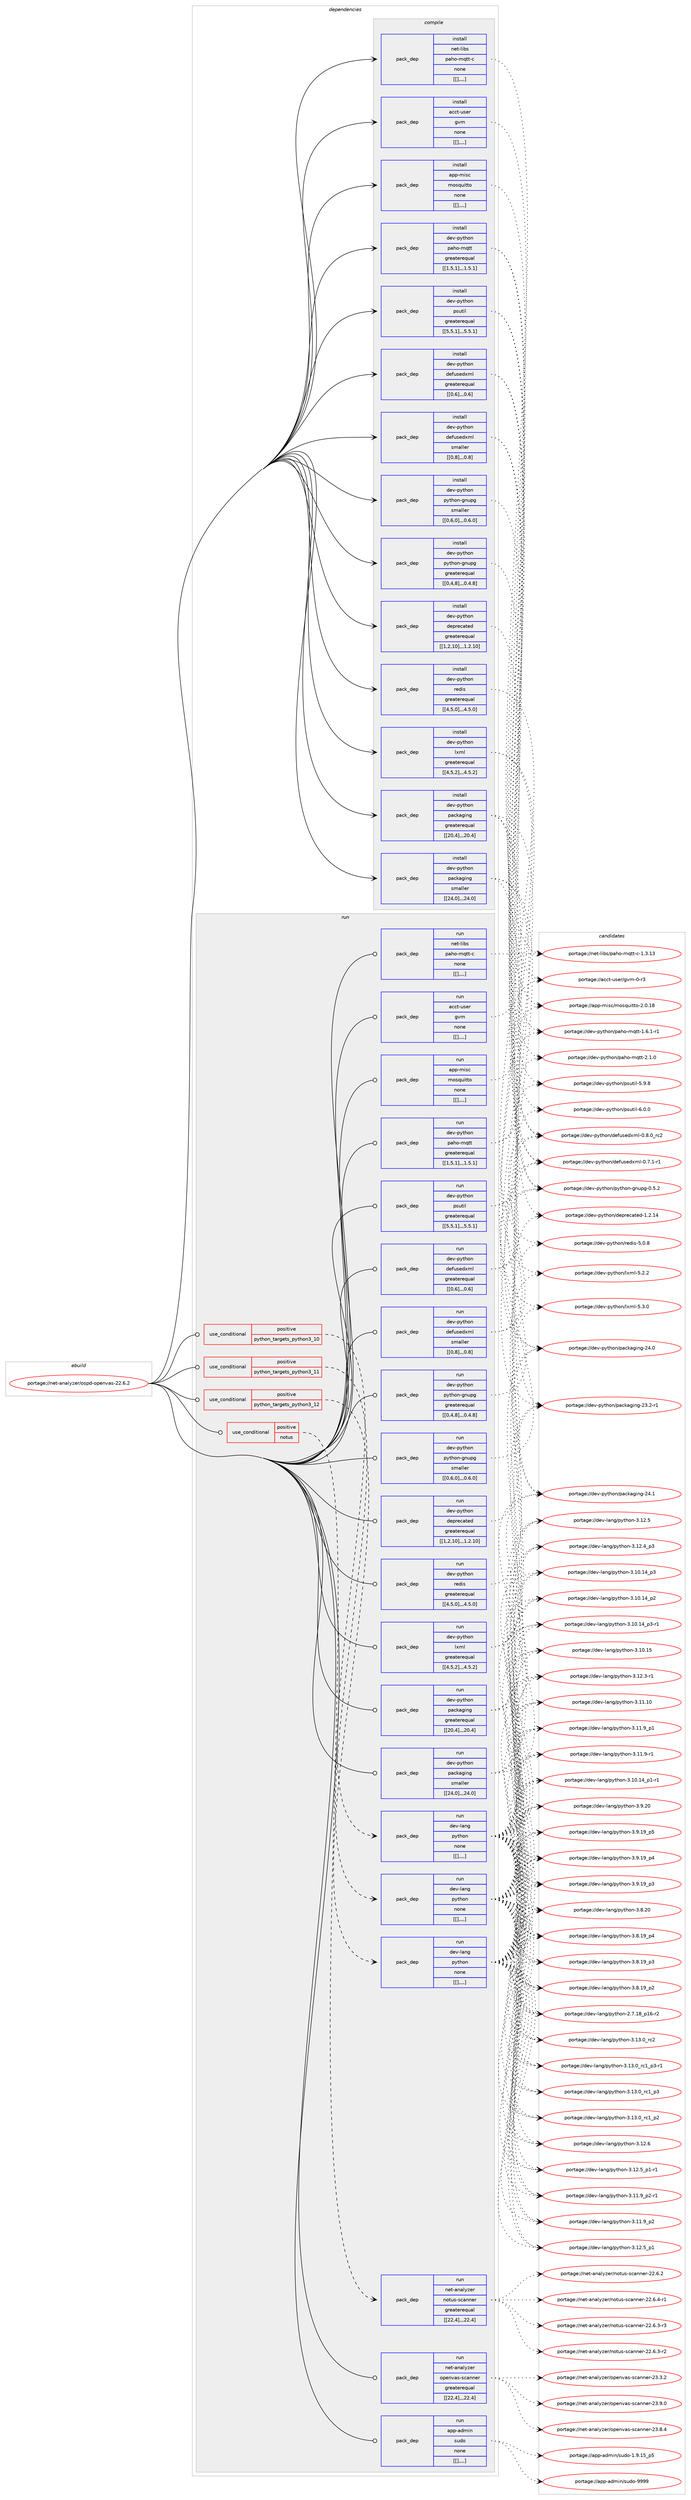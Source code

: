digraph prolog {

# *************
# Graph options
# *************

newrank=true;
concentrate=true;
compound=true;
graph [rankdir=LR,fontname=Helvetica,fontsize=10,ranksep=1.5];#, ranksep=2.5, nodesep=0.2];
edge  [arrowhead=vee];
node  [fontname=Helvetica,fontsize=10];

# **********
# The ebuild
# **********

subgraph cluster_leftcol {
color=gray;
label=<<i>ebuild</i>>;
id [label="portage://net-analyzer/ospd-openvas-22.6.2", color=red, width=4, href="../net-analyzer/ospd-openvas-22.6.2.svg"];
}

# ****************
# The dependencies
# ****************

subgraph cluster_midcol {
color=gray;
label=<<i>dependencies</i>>;
subgraph cluster_compile {
fillcolor="#eeeeee";
style=filled;
label=<<i>compile</i>>;
subgraph pack264377 {
dependency359770 [label=<<TABLE BORDER="0" CELLBORDER="1" CELLSPACING="0" CELLPADDING="4" WIDTH="220"><TR><TD ROWSPAN="6" CELLPADDING="30">pack_dep</TD></TR><TR><TD WIDTH="110">install</TD></TR><TR><TD>acct-user</TD></TR><TR><TD>gvm</TD></TR><TR><TD>none</TD></TR><TR><TD>[[],,,,]</TD></TR></TABLE>>, shape=none, color=blue];
}
id:e -> dependency359770:w [weight=20,style="solid",arrowhead="vee"];
subgraph pack264378 {
dependency359771 [label=<<TABLE BORDER="0" CELLBORDER="1" CELLSPACING="0" CELLPADDING="4" WIDTH="220"><TR><TD ROWSPAN="6" CELLPADDING="30">pack_dep</TD></TR><TR><TD WIDTH="110">install</TD></TR><TR><TD>app-misc</TD></TR><TR><TD>mosquitto</TD></TR><TR><TD>none</TD></TR><TR><TD>[[],,,,]</TD></TR></TABLE>>, shape=none, color=blue];
}
id:e -> dependency359771:w [weight=20,style="solid",arrowhead="vee"];
subgraph pack264379 {
dependency359772 [label=<<TABLE BORDER="0" CELLBORDER="1" CELLSPACING="0" CELLPADDING="4" WIDTH="220"><TR><TD ROWSPAN="6" CELLPADDING="30">pack_dep</TD></TR><TR><TD WIDTH="110">install</TD></TR><TR><TD>dev-python</TD></TR><TR><TD>defusedxml</TD></TR><TR><TD>greaterequal</TD></TR><TR><TD>[[0,6],,,0.6]</TD></TR></TABLE>>, shape=none, color=blue];
}
id:e -> dependency359772:w [weight=20,style="solid",arrowhead="vee"];
subgraph pack264380 {
dependency359773 [label=<<TABLE BORDER="0" CELLBORDER="1" CELLSPACING="0" CELLPADDING="4" WIDTH="220"><TR><TD ROWSPAN="6" CELLPADDING="30">pack_dep</TD></TR><TR><TD WIDTH="110">install</TD></TR><TR><TD>dev-python</TD></TR><TR><TD>defusedxml</TD></TR><TR><TD>smaller</TD></TR><TR><TD>[[0,8],,,0.8]</TD></TR></TABLE>>, shape=none, color=blue];
}
id:e -> dependency359773:w [weight=20,style="solid",arrowhead="vee"];
subgraph pack264381 {
dependency359774 [label=<<TABLE BORDER="0" CELLBORDER="1" CELLSPACING="0" CELLPADDING="4" WIDTH="220"><TR><TD ROWSPAN="6" CELLPADDING="30">pack_dep</TD></TR><TR><TD WIDTH="110">install</TD></TR><TR><TD>dev-python</TD></TR><TR><TD>deprecated</TD></TR><TR><TD>greaterequal</TD></TR><TR><TD>[[1,2,10],,,1.2.10]</TD></TR></TABLE>>, shape=none, color=blue];
}
id:e -> dependency359774:w [weight=20,style="solid",arrowhead="vee"];
subgraph pack264382 {
dependency359775 [label=<<TABLE BORDER="0" CELLBORDER="1" CELLSPACING="0" CELLPADDING="4" WIDTH="220"><TR><TD ROWSPAN="6" CELLPADDING="30">pack_dep</TD></TR><TR><TD WIDTH="110">install</TD></TR><TR><TD>dev-python</TD></TR><TR><TD>lxml</TD></TR><TR><TD>greaterequal</TD></TR><TR><TD>[[4,5,2],,,4.5.2]</TD></TR></TABLE>>, shape=none, color=blue];
}
id:e -> dependency359775:w [weight=20,style="solid",arrowhead="vee"];
subgraph pack264383 {
dependency359776 [label=<<TABLE BORDER="0" CELLBORDER="1" CELLSPACING="0" CELLPADDING="4" WIDTH="220"><TR><TD ROWSPAN="6" CELLPADDING="30">pack_dep</TD></TR><TR><TD WIDTH="110">install</TD></TR><TR><TD>dev-python</TD></TR><TR><TD>packaging</TD></TR><TR><TD>greaterequal</TD></TR><TR><TD>[[20,4],,,20.4]</TD></TR></TABLE>>, shape=none, color=blue];
}
id:e -> dependency359776:w [weight=20,style="solid",arrowhead="vee"];
subgraph pack264384 {
dependency359777 [label=<<TABLE BORDER="0" CELLBORDER="1" CELLSPACING="0" CELLPADDING="4" WIDTH="220"><TR><TD ROWSPAN="6" CELLPADDING="30">pack_dep</TD></TR><TR><TD WIDTH="110">install</TD></TR><TR><TD>dev-python</TD></TR><TR><TD>packaging</TD></TR><TR><TD>smaller</TD></TR><TR><TD>[[24,0],,,24.0]</TD></TR></TABLE>>, shape=none, color=blue];
}
id:e -> dependency359777:w [weight=20,style="solid",arrowhead="vee"];
subgraph pack264385 {
dependency359778 [label=<<TABLE BORDER="0" CELLBORDER="1" CELLSPACING="0" CELLPADDING="4" WIDTH="220"><TR><TD ROWSPAN="6" CELLPADDING="30">pack_dep</TD></TR><TR><TD WIDTH="110">install</TD></TR><TR><TD>dev-python</TD></TR><TR><TD>paho-mqtt</TD></TR><TR><TD>greaterequal</TD></TR><TR><TD>[[1,5,1],,,1.5.1]</TD></TR></TABLE>>, shape=none, color=blue];
}
id:e -> dependency359778:w [weight=20,style="solid",arrowhead="vee"];
subgraph pack264386 {
dependency359779 [label=<<TABLE BORDER="0" CELLBORDER="1" CELLSPACING="0" CELLPADDING="4" WIDTH="220"><TR><TD ROWSPAN="6" CELLPADDING="30">pack_dep</TD></TR><TR><TD WIDTH="110">install</TD></TR><TR><TD>dev-python</TD></TR><TR><TD>psutil</TD></TR><TR><TD>greaterequal</TD></TR><TR><TD>[[5,5,1],,,5.5.1]</TD></TR></TABLE>>, shape=none, color=blue];
}
id:e -> dependency359779:w [weight=20,style="solid",arrowhead="vee"];
subgraph pack264387 {
dependency359780 [label=<<TABLE BORDER="0" CELLBORDER="1" CELLSPACING="0" CELLPADDING="4" WIDTH="220"><TR><TD ROWSPAN="6" CELLPADDING="30">pack_dep</TD></TR><TR><TD WIDTH="110">install</TD></TR><TR><TD>dev-python</TD></TR><TR><TD>python-gnupg</TD></TR><TR><TD>greaterequal</TD></TR><TR><TD>[[0,4,8],,,0.4.8]</TD></TR></TABLE>>, shape=none, color=blue];
}
id:e -> dependency359780:w [weight=20,style="solid",arrowhead="vee"];
subgraph pack264388 {
dependency359781 [label=<<TABLE BORDER="0" CELLBORDER="1" CELLSPACING="0" CELLPADDING="4" WIDTH="220"><TR><TD ROWSPAN="6" CELLPADDING="30">pack_dep</TD></TR><TR><TD WIDTH="110">install</TD></TR><TR><TD>dev-python</TD></TR><TR><TD>python-gnupg</TD></TR><TR><TD>smaller</TD></TR><TR><TD>[[0,6,0],,,0.6.0]</TD></TR></TABLE>>, shape=none, color=blue];
}
id:e -> dependency359781:w [weight=20,style="solid",arrowhead="vee"];
subgraph pack264389 {
dependency359782 [label=<<TABLE BORDER="0" CELLBORDER="1" CELLSPACING="0" CELLPADDING="4" WIDTH="220"><TR><TD ROWSPAN="6" CELLPADDING="30">pack_dep</TD></TR><TR><TD WIDTH="110">install</TD></TR><TR><TD>dev-python</TD></TR><TR><TD>redis</TD></TR><TR><TD>greaterequal</TD></TR><TR><TD>[[4,5,0],,,4.5.0]</TD></TR></TABLE>>, shape=none, color=blue];
}
id:e -> dependency359782:w [weight=20,style="solid",arrowhead="vee"];
subgraph pack264390 {
dependency359783 [label=<<TABLE BORDER="0" CELLBORDER="1" CELLSPACING="0" CELLPADDING="4" WIDTH="220"><TR><TD ROWSPAN="6" CELLPADDING="30">pack_dep</TD></TR><TR><TD WIDTH="110">install</TD></TR><TR><TD>net-libs</TD></TR><TR><TD>paho-mqtt-c</TD></TR><TR><TD>none</TD></TR><TR><TD>[[],,,,]</TD></TR></TABLE>>, shape=none, color=blue];
}
id:e -> dependency359783:w [weight=20,style="solid",arrowhead="vee"];
}
subgraph cluster_compileandrun {
fillcolor="#eeeeee";
style=filled;
label=<<i>compile and run</i>>;
}
subgraph cluster_run {
fillcolor="#eeeeee";
style=filled;
label=<<i>run</i>>;
subgraph cond92643 {
dependency359784 [label=<<TABLE BORDER="0" CELLBORDER="1" CELLSPACING="0" CELLPADDING="4"><TR><TD ROWSPAN="3" CELLPADDING="10">use_conditional</TD></TR><TR><TD>positive</TD></TR><TR><TD>notus</TD></TR></TABLE>>, shape=none, color=red];
subgraph pack264391 {
dependency359785 [label=<<TABLE BORDER="0" CELLBORDER="1" CELLSPACING="0" CELLPADDING="4" WIDTH="220"><TR><TD ROWSPAN="6" CELLPADDING="30">pack_dep</TD></TR><TR><TD WIDTH="110">run</TD></TR><TR><TD>net-analyzer</TD></TR><TR><TD>notus-scanner</TD></TR><TR><TD>greaterequal</TD></TR><TR><TD>[[22,4],,,22.4]</TD></TR></TABLE>>, shape=none, color=blue];
}
dependency359784:e -> dependency359785:w [weight=20,style="dashed",arrowhead="vee"];
}
id:e -> dependency359784:w [weight=20,style="solid",arrowhead="odot"];
subgraph cond92644 {
dependency359786 [label=<<TABLE BORDER="0" CELLBORDER="1" CELLSPACING="0" CELLPADDING="4"><TR><TD ROWSPAN="3" CELLPADDING="10">use_conditional</TD></TR><TR><TD>positive</TD></TR><TR><TD>python_targets_python3_10</TD></TR></TABLE>>, shape=none, color=red];
subgraph pack264392 {
dependency359787 [label=<<TABLE BORDER="0" CELLBORDER="1" CELLSPACING="0" CELLPADDING="4" WIDTH="220"><TR><TD ROWSPAN="6" CELLPADDING="30">pack_dep</TD></TR><TR><TD WIDTH="110">run</TD></TR><TR><TD>dev-lang</TD></TR><TR><TD>python</TD></TR><TR><TD>none</TD></TR><TR><TD>[[],,,,]</TD></TR></TABLE>>, shape=none, color=blue];
}
dependency359786:e -> dependency359787:w [weight=20,style="dashed",arrowhead="vee"];
}
id:e -> dependency359786:w [weight=20,style="solid",arrowhead="odot"];
subgraph cond92645 {
dependency359788 [label=<<TABLE BORDER="0" CELLBORDER="1" CELLSPACING="0" CELLPADDING="4"><TR><TD ROWSPAN="3" CELLPADDING="10">use_conditional</TD></TR><TR><TD>positive</TD></TR><TR><TD>python_targets_python3_11</TD></TR></TABLE>>, shape=none, color=red];
subgraph pack264393 {
dependency359789 [label=<<TABLE BORDER="0" CELLBORDER="1" CELLSPACING="0" CELLPADDING="4" WIDTH="220"><TR><TD ROWSPAN="6" CELLPADDING="30">pack_dep</TD></TR><TR><TD WIDTH="110">run</TD></TR><TR><TD>dev-lang</TD></TR><TR><TD>python</TD></TR><TR><TD>none</TD></TR><TR><TD>[[],,,,]</TD></TR></TABLE>>, shape=none, color=blue];
}
dependency359788:e -> dependency359789:w [weight=20,style="dashed",arrowhead="vee"];
}
id:e -> dependency359788:w [weight=20,style="solid",arrowhead="odot"];
subgraph cond92646 {
dependency359790 [label=<<TABLE BORDER="0" CELLBORDER="1" CELLSPACING="0" CELLPADDING="4"><TR><TD ROWSPAN="3" CELLPADDING="10">use_conditional</TD></TR><TR><TD>positive</TD></TR><TR><TD>python_targets_python3_12</TD></TR></TABLE>>, shape=none, color=red];
subgraph pack264394 {
dependency359791 [label=<<TABLE BORDER="0" CELLBORDER="1" CELLSPACING="0" CELLPADDING="4" WIDTH="220"><TR><TD ROWSPAN="6" CELLPADDING="30">pack_dep</TD></TR><TR><TD WIDTH="110">run</TD></TR><TR><TD>dev-lang</TD></TR><TR><TD>python</TD></TR><TR><TD>none</TD></TR><TR><TD>[[],,,,]</TD></TR></TABLE>>, shape=none, color=blue];
}
dependency359790:e -> dependency359791:w [weight=20,style="dashed",arrowhead="vee"];
}
id:e -> dependency359790:w [weight=20,style="solid",arrowhead="odot"];
subgraph pack264395 {
dependency359792 [label=<<TABLE BORDER="0" CELLBORDER="1" CELLSPACING="0" CELLPADDING="4" WIDTH="220"><TR><TD ROWSPAN="6" CELLPADDING="30">pack_dep</TD></TR><TR><TD WIDTH="110">run</TD></TR><TR><TD>acct-user</TD></TR><TR><TD>gvm</TD></TR><TR><TD>none</TD></TR><TR><TD>[[],,,,]</TD></TR></TABLE>>, shape=none, color=blue];
}
id:e -> dependency359792:w [weight=20,style="solid",arrowhead="odot"];
subgraph pack264396 {
dependency359793 [label=<<TABLE BORDER="0" CELLBORDER="1" CELLSPACING="0" CELLPADDING="4" WIDTH="220"><TR><TD ROWSPAN="6" CELLPADDING="30">pack_dep</TD></TR><TR><TD WIDTH="110">run</TD></TR><TR><TD>app-admin</TD></TR><TR><TD>sudo</TD></TR><TR><TD>none</TD></TR><TR><TD>[[],,,,]</TD></TR></TABLE>>, shape=none, color=blue];
}
id:e -> dependency359793:w [weight=20,style="solid",arrowhead="odot"];
subgraph pack264397 {
dependency359794 [label=<<TABLE BORDER="0" CELLBORDER="1" CELLSPACING="0" CELLPADDING="4" WIDTH="220"><TR><TD ROWSPAN="6" CELLPADDING="30">pack_dep</TD></TR><TR><TD WIDTH="110">run</TD></TR><TR><TD>app-misc</TD></TR><TR><TD>mosquitto</TD></TR><TR><TD>none</TD></TR><TR><TD>[[],,,,]</TD></TR></TABLE>>, shape=none, color=blue];
}
id:e -> dependency359794:w [weight=20,style="solid",arrowhead="odot"];
subgraph pack264398 {
dependency359795 [label=<<TABLE BORDER="0" CELLBORDER="1" CELLSPACING="0" CELLPADDING="4" WIDTH="220"><TR><TD ROWSPAN="6" CELLPADDING="30">pack_dep</TD></TR><TR><TD WIDTH="110">run</TD></TR><TR><TD>dev-python</TD></TR><TR><TD>defusedxml</TD></TR><TR><TD>greaterequal</TD></TR><TR><TD>[[0,6],,,0.6]</TD></TR></TABLE>>, shape=none, color=blue];
}
id:e -> dependency359795:w [weight=20,style="solid",arrowhead="odot"];
subgraph pack264399 {
dependency359796 [label=<<TABLE BORDER="0" CELLBORDER="1" CELLSPACING="0" CELLPADDING="4" WIDTH="220"><TR><TD ROWSPAN="6" CELLPADDING="30">pack_dep</TD></TR><TR><TD WIDTH="110">run</TD></TR><TR><TD>dev-python</TD></TR><TR><TD>defusedxml</TD></TR><TR><TD>smaller</TD></TR><TR><TD>[[0,8],,,0.8]</TD></TR></TABLE>>, shape=none, color=blue];
}
id:e -> dependency359796:w [weight=20,style="solid",arrowhead="odot"];
subgraph pack264400 {
dependency359797 [label=<<TABLE BORDER="0" CELLBORDER="1" CELLSPACING="0" CELLPADDING="4" WIDTH="220"><TR><TD ROWSPAN="6" CELLPADDING="30">pack_dep</TD></TR><TR><TD WIDTH="110">run</TD></TR><TR><TD>dev-python</TD></TR><TR><TD>deprecated</TD></TR><TR><TD>greaterequal</TD></TR><TR><TD>[[1,2,10],,,1.2.10]</TD></TR></TABLE>>, shape=none, color=blue];
}
id:e -> dependency359797:w [weight=20,style="solid",arrowhead="odot"];
subgraph pack264401 {
dependency359798 [label=<<TABLE BORDER="0" CELLBORDER="1" CELLSPACING="0" CELLPADDING="4" WIDTH="220"><TR><TD ROWSPAN="6" CELLPADDING="30">pack_dep</TD></TR><TR><TD WIDTH="110">run</TD></TR><TR><TD>dev-python</TD></TR><TR><TD>lxml</TD></TR><TR><TD>greaterequal</TD></TR><TR><TD>[[4,5,2],,,4.5.2]</TD></TR></TABLE>>, shape=none, color=blue];
}
id:e -> dependency359798:w [weight=20,style="solid",arrowhead="odot"];
subgraph pack264402 {
dependency359799 [label=<<TABLE BORDER="0" CELLBORDER="1" CELLSPACING="0" CELLPADDING="4" WIDTH="220"><TR><TD ROWSPAN="6" CELLPADDING="30">pack_dep</TD></TR><TR><TD WIDTH="110">run</TD></TR><TR><TD>dev-python</TD></TR><TR><TD>packaging</TD></TR><TR><TD>greaterequal</TD></TR><TR><TD>[[20,4],,,20.4]</TD></TR></TABLE>>, shape=none, color=blue];
}
id:e -> dependency359799:w [weight=20,style="solid",arrowhead="odot"];
subgraph pack264403 {
dependency359800 [label=<<TABLE BORDER="0" CELLBORDER="1" CELLSPACING="0" CELLPADDING="4" WIDTH="220"><TR><TD ROWSPAN="6" CELLPADDING="30">pack_dep</TD></TR><TR><TD WIDTH="110">run</TD></TR><TR><TD>dev-python</TD></TR><TR><TD>packaging</TD></TR><TR><TD>smaller</TD></TR><TR><TD>[[24,0],,,24.0]</TD></TR></TABLE>>, shape=none, color=blue];
}
id:e -> dependency359800:w [weight=20,style="solid",arrowhead="odot"];
subgraph pack264404 {
dependency359801 [label=<<TABLE BORDER="0" CELLBORDER="1" CELLSPACING="0" CELLPADDING="4" WIDTH="220"><TR><TD ROWSPAN="6" CELLPADDING="30">pack_dep</TD></TR><TR><TD WIDTH="110">run</TD></TR><TR><TD>dev-python</TD></TR><TR><TD>paho-mqtt</TD></TR><TR><TD>greaterequal</TD></TR><TR><TD>[[1,5,1],,,1.5.1]</TD></TR></TABLE>>, shape=none, color=blue];
}
id:e -> dependency359801:w [weight=20,style="solid",arrowhead="odot"];
subgraph pack264405 {
dependency359802 [label=<<TABLE BORDER="0" CELLBORDER="1" CELLSPACING="0" CELLPADDING="4" WIDTH="220"><TR><TD ROWSPAN="6" CELLPADDING="30">pack_dep</TD></TR><TR><TD WIDTH="110">run</TD></TR><TR><TD>dev-python</TD></TR><TR><TD>psutil</TD></TR><TR><TD>greaterequal</TD></TR><TR><TD>[[5,5,1],,,5.5.1]</TD></TR></TABLE>>, shape=none, color=blue];
}
id:e -> dependency359802:w [weight=20,style="solid",arrowhead="odot"];
subgraph pack264406 {
dependency359803 [label=<<TABLE BORDER="0" CELLBORDER="1" CELLSPACING="0" CELLPADDING="4" WIDTH="220"><TR><TD ROWSPAN="6" CELLPADDING="30">pack_dep</TD></TR><TR><TD WIDTH="110">run</TD></TR><TR><TD>dev-python</TD></TR><TR><TD>python-gnupg</TD></TR><TR><TD>greaterequal</TD></TR><TR><TD>[[0,4,8],,,0.4.8]</TD></TR></TABLE>>, shape=none, color=blue];
}
id:e -> dependency359803:w [weight=20,style="solid",arrowhead="odot"];
subgraph pack264407 {
dependency359804 [label=<<TABLE BORDER="0" CELLBORDER="1" CELLSPACING="0" CELLPADDING="4" WIDTH="220"><TR><TD ROWSPAN="6" CELLPADDING="30">pack_dep</TD></TR><TR><TD WIDTH="110">run</TD></TR><TR><TD>dev-python</TD></TR><TR><TD>python-gnupg</TD></TR><TR><TD>smaller</TD></TR><TR><TD>[[0,6,0],,,0.6.0]</TD></TR></TABLE>>, shape=none, color=blue];
}
id:e -> dependency359804:w [weight=20,style="solid",arrowhead="odot"];
subgraph pack264408 {
dependency359805 [label=<<TABLE BORDER="0" CELLBORDER="1" CELLSPACING="0" CELLPADDING="4" WIDTH="220"><TR><TD ROWSPAN="6" CELLPADDING="30">pack_dep</TD></TR><TR><TD WIDTH="110">run</TD></TR><TR><TD>dev-python</TD></TR><TR><TD>redis</TD></TR><TR><TD>greaterequal</TD></TR><TR><TD>[[4,5,0],,,4.5.0]</TD></TR></TABLE>>, shape=none, color=blue];
}
id:e -> dependency359805:w [weight=20,style="solid",arrowhead="odot"];
subgraph pack264409 {
dependency359806 [label=<<TABLE BORDER="0" CELLBORDER="1" CELLSPACING="0" CELLPADDING="4" WIDTH="220"><TR><TD ROWSPAN="6" CELLPADDING="30">pack_dep</TD></TR><TR><TD WIDTH="110">run</TD></TR><TR><TD>net-analyzer</TD></TR><TR><TD>openvas-scanner</TD></TR><TR><TD>greaterequal</TD></TR><TR><TD>[[22,4],,,22.4]</TD></TR></TABLE>>, shape=none, color=blue];
}
id:e -> dependency359806:w [weight=20,style="solid",arrowhead="odot"];
subgraph pack264410 {
dependency359807 [label=<<TABLE BORDER="0" CELLBORDER="1" CELLSPACING="0" CELLPADDING="4" WIDTH="220"><TR><TD ROWSPAN="6" CELLPADDING="30">pack_dep</TD></TR><TR><TD WIDTH="110">run</TD></TR><TR><TD>net-libs</TD></TR><TR><TD>paho-mqtt-c</TD></TR><TR><TD>none</TD></TR><TR><TD>[[],,,,]</TD></TR></TABLE>>, shape=none, color=blue];
}
id:e -> dependency359807:w [weight=20,style="solid",arrowhead="odot"];
}
}

# **************
# The candidates
# **************

subgraph cluster_choices {
rank=same;
color=gray;
label=<<i>candidates</i>>;

subgraph choice264377 {
color=black;
nodesep=1;
choice979999116451171151011144710311810945484511451 [label="portage://acct-user/gvm-0-r3", color=red, width=4,href="../acct-user/gvm-0-r3.svg"];
dependency359770:e -> choice979999116451171151011144710311810945484511451:w [style=dotted,weight="100"];
}
subgraph choice264378 {
color=black;
nodesep=1;
choice9711211245109105115994710911111511311710511611611145504648464956 [label="portage://app-misc/mosquitto-2.0.18", color=red, width=4,href="../app-misc/mosquitto-2.0.18.svg"];
dependency359771:e -> choice9711211245109105115994710911111511311710511611611145504648464956:w [style=dotted,weight="100"];
}
subgraph choice264379 {
color=black;
nodesep=1;
choice1001011184511212111610411111047100101102117115101100120109108454846564648951149950 [label="portage://dev-python/defusedxml-0.8.0_rc2", color=red, width=4,href="../dev-python/defusedxml-0.8.0_rc2.svg"];
choice10010111845112121116104111110471001011021171151011001201091084548465546494511449 [label="portage://dev-python/defusedxml-0.7.1-r1", color=red, width=4,href="../dev-python/defusedxml-0.7.1-r1.svg"];
dependency359772:e -> choice1001011184511212111610411111047100101102117115101100120109108454846564648951149950:w [style=dotted,weight="100"];
dependency359772:e -> choice10010111845112121116104111110471001011021171151011001201091084548465546494511449:w [style=dotted,weight="100"];
}
subgraph choice264380 {
color=black;
nodesep=1;
choice1001011184511212111610411111047100101102117115101100120109108454846564648951149950 [label="portage://dev-python/defusedxml-0.8.0_rc2", color=red, width=4,href="../dev-python/defusedxml-0.8.0_rc2.svg"];
choice10010111845112121116104111110471001011021171151011001201091084548465546494511449 [label="portage://dev-python/defusedxml-0.7.1-r1", color=red, width=4,href="../dev-python/defusedxml-0.7.1-r1.svg"];
dependency359773:e -> choice1001011184511212111610411111047100101102117115101100120109108454846564648951149950:w [style=dotted,weight="100"];
dependency359773:e -> choice10010111845112121116104111110471001011021171151011001201091084548465546494511449:w [style=dotted,weight="100"];
}
subgraph choice264381 {
color=black;
nodesep=1;
choice1001011184511212111610411111047100101112114101999711610110045494650464952 [label="portage://dev-python/deprecated-1.2.14", color=red, width=4,href="../dev-python/deprecated-1.2.14.svg"];
dependency359774:e -> choice1001011184511212111610411111047100101112114101999711610110045494650464952:w [style=dotted,weight="100"];
}
subgraph choice264382 {
color=black;
nodesep=1;
choice1001011184511212111610411111047108120109108455346514648 [label="portage://dev-python/lxml-5.3.0", color=red, width=4,href="../dev-python/lxml-5.3.0.svg"];
choice1001011184511212111610411111047108120109108455346504650 [label="portage://dev-python/lxml-5.2.2", color=red, width=4,href="../dev-python/lxml-5.2.2.svg"];
dependency359775:e -> choice1001011184511212111610411111047108120109108455346514648:w [style=dotted,weight="100"];
dependency359775:e -> choice1001011184511212111610411111047108120109108455346504650:w [style=dotted,weight="100"];
}
subgraph choice264383 {
color=black;
nodesep=1;
choice10010111845112121116104111110471129799107971031051101034550524649 [label="portage://dev-python/packaging-24.1", color=red, width=4,href="../dev-python/packaging-24.1.svg"];
choice10010111845112121116104111110471129799107971031051101034550524648 [label="portage://dev-python/packaging-24.0", color=red, width=4,href="../dev-python/packaging-24.0.svg"];
choice100101118451121211161041111104711297991079710310511010345505146504511449 [label="portage://dev-python/packaging-23.2-r1", color=red, width=4,href="../dev-python/packaging-23.2-r1.svg"];
dependency359776:e -> choice10010111845112121116104111110471129799107971031051101034550524649:w [style=dotted,weight="100"];
dependency359776:e -> choice10010111845112121116104111110471129799107971031051101034550524648:w [style=dotted,weight="100"];
dependency359776:e -> choice100101118451121211161041111104711297991079710310511010345505146504511449:w [style=dotted,weight="100"];
}
subgraph choice264384 {
color=black;
nodesep=1;
choice10010111845112121116104111110471129799107971031051101034550524649 [label="portage://dev-python/packaging-24.1", color=red, width=4,href="../dev-python/packaging-24.1.svg"];
choice10010111845112121116104111110471129799107971031051101034550524648 [label="portage://dev-python/packaging-24.0", color=red, width=4,href="../dev-python/packaging-24.0.svg"];
choice100101118451121211161041111104711297991079710310511010345505146504511449 [label="portage://dev-python/packaging-23.2-r1", color=red, width=4,href="../dev-python/packaging-23.2-r1.svg"];
dependency359777:e -> choice10010111845112121116104111110471129799107971031051101034550524649:w [style=dotted,weight="100"];
dependency359777:e -> choice10010111845112121116104111110471129799107971031051101034550524648:w [style=dotted,weight="100"];
dependency359777:e -> choice100101118451121211161041111104711297991079710310511010345505146504511449:w [style=dotted,weight="100"];
}
subgraph choice264385 {
color=black;
nodesep=1;
choice10010111845112121116104111110471129710411145109113116116455046494648 [label="portage://dev-python/paho-mqtt-2.1.0", color=red, width=4,href="../dev-python/paho-mqtt-2.1.0.svg"];
choice100101118451121211161041111104711297104111451091131161164549465446494511449 [label="portage://dev-python/paho-mqtt-1.6.1-r1", color=red, width=4,href="../dev-python/paho-mqtt-1.6.1-r1.svg"];
dependency359778:e -> choice10010111845112121116104111110471129710411145109113116116455046494648:w [style=dotted,weight="100"];
dependency359778:e -> choice100101118451121211161041111104711297104111451091131161164549465446494511449:w [style=dotted,weight="100"];
}
subgraph choice264386 {
color=black;
nodesep=1;
choice1001011184511212111610411111047112115117116105108455446484648 [label="portage://dev-python/psutil-6.0.0", color=red, width=4,href="../dev-python/psutil-6.0.0.svg"];
choice1001011184511212111610411111047112115117116105108455346574656 [label="portage://dev-python/psutil-5.9.8", color=red, width=4,href="../dev-python/psutil-5.9.8.svg"];
dependency359779:e -> choice1001011184511212111610411111047112115117116105108455446484648:w [style=dotted,weight="100"];
dependency359779:e -> choice1001011184511212111610411111047112115117116105108455346574656:w [style=dotted,weight="100"];
}
subgraph choice264387 {
color=black;
nodesep=1;
choice100101118451121211161041111104711212111610411111045103110117112103454846534650 [label="portage://dev-python/python-gnupg-0.5.2", color=red, width=4,href="../dev-python/python-gnupg-0.5.2.svg"];
dependency359780:e -> choice100101118451121211161041111104711212111610411111045103110117112103454846534650:w [style=dotted,weight="100"];
}
subgraph choice264388 {
color=black;
nodesep=1;
choice100101118451121211161041111104711212111610411111045103110117112103454846534650 [label="portage://dev-python/python-gnupg-0.5.2", color=red, width=4,href="../dev-python/python-gnupg-0.5.2.svg"];
dependency359781:e -> choice100101118451121211161041111104711212111610411111045103110117112103454846534650:w [style=dotted,weight="100"];
}
subgraph choice264389 {
color=black;
nodesep=1;
choice1001011184511212111610411111047114101100105115455346484656 [label="portage://dev-python/redis-5.0.8", color=red, width=4,href="../dev-python/redis-5.0.8.svg"];
dependency359782:e -> choice1001011184511212111610411111047114101100105115455346484656:w [style=dotted,weight="100"];
}
subgraph choice264390 {
color=black;
nodesep=1;
choice1101011164510810598115471129710411145109113116116459945494651464951 [label="portage://net-libs/paho-mqtt-c-1.3.13", color=red, width=4,href="../net-libs/paho-mqtt-c-1.3.13.svg"];
dependency359783:e -> choice1101011164510810598115471129710411145109113116116459945494651464951:w [style=dotted,weight="100"];
}
subgraph choice264391 {
color=black;
nodesep=1;
choice11010111645971109710812112210111447110111116117115451159997110110101114455050465446524511449 [label="portage://net-analyzer/notus-scanner-22.6.4-r1", color=red, width=4,href="../net-analyzer/notus-scanner-22.6.4-r1.svg"];
choice11010111645971109710812112210111447110111116117115451159997110110101114455050465446514511451 [label="portage://net-analyzer/notus-scanner-22.6.3-r3", color=red, width=4,href="../net-analyzer/notus-scanner-22.6.3-r3.svg"];
choice11010111645971109710812112210111447110111116117115451159997110110101114455050465446514511450 [label="portage://net-analyzer/notus-scanner-22.6.3-r2", color=red, width=4,href="../net-analyzer/notus-scanner-22.6.3-r2.svg"];
choice1101011164597110971081211221011144711011111611711545115999711011010111445505046544650 [label="portage://net-analyzer/notus-scanner-22.6.2", color=red, width=4,href="../net-analyzer/notus-scanner-22.6.2.svg"];
dependency359785:e -> choice11010111645971109710812112210111447110111116117115451159997110110101114455050465446524511449:w [style=dotted,weight="100"];
dependency359785:e -> choice11010111645971109710812112210111447110111116117115451159997110110101114455050465446514511451:w [style=dotted,weight="100"];
dependency359785:e -> choice11010111645971109710812112210111447110111116117115451159997110110101114455050465446514511450:w [style=dotted,weight="100"];
dependency359785:e -> choice1101011164597110971081211221011144711011111611711545115999711011010111445505046544650:w [style=dotted,weight="100"];
}
subgraph choice264392 {
color=black;
nodesep=1;
choice10010111845108971101034711212111610411111045514649514648951149950 [label="portage://dev-lang/python-3.13.0_rc2", color=red, width=4,href="../dev-lang/python-3.13.0_rc2.svg"];
choice1001011184510897110103471121211161041111104551464951464895114994995112514511449 [label="portage://dev-lang/python-3.13.0_rc1_p3-r1", color=red, width=4,href="../dev-lang/python-3.13.0_rc1_p3-r1.svg"];
choice100101118451089711010347112121116104111110455146495146489511499499511251 [label="portage://dev-lang/python-3.13.0_rc1_p3", color=red, width=4,href="../dev-lang/python-3.13.0_rc1_p3.svg"];
choice100101118451089711010347112121116104111110455146495146489511499499511250 [label="portage://dev-lang/python-3.13.0_rc1_p2", color=red, width=4,href="../dev-lang/python-3.13.0_rc1_p2.svg"];
choice10010111845108971101034711212111610411111045514649504654 [label="portage://dev-lang/python-3.12.6", color=red, width=4,href="../dev-lang/python-3.12.6.svg"];
choice1001011184510897110103471121211161041111104551464950465395112494511449 [label="portage://dev-lang/python-3.12.5_p1-r1", color=red, width=4,href="../dev-lang/python-3.12.5_p1-r1.svg"];
choice100101118451089711010347112121116104111110455146495046539511249 [label="portage://dev-lang/python-3.12.5_p1", color=red, width=4,href="../dev-lang/python-3.12.5_p1.svg"];
choice10010111845108971101034711212111610411111045514649504653 [label="portage://dev-lang/python-3.12.5", color=red, width=4,href="../dev-lang/python-3.12.5.svg"];
choice100101118451089711010347112121116104111110455146495046529511251 [label="portage://dev-lang/python-3.12.4_p3", color=red, width=4,href="../dev-lang/python-3.12.4_p3.svg"];
choice100101118451089711010347112121116104111110455146495046514511449 [label="portage://dev-lang/python-3.12.3-r1", color=red, width=4,href="../dev-lang/python-3.12.3-r1.svg"];
choice1001011184510897110103471121211161041111104551464949464948 [label="portage://dev-lang/python-3.11.10", color=red, width=4,href="../dev-lang/python-3.11.10.svg"];
choice1001011184510897110103471121211161041111104551464949465795112504511449 [label="portage://dev-lang/python-3.11.9_p2-r1", color=red, width=4,href="../dev-lang/python-3.11.9_p2-r1.svg"];
choice100101118451089711010347112121116104111110455146494946579511250 [label="portage://dev-lang/python-3.11.9_p2", color=red, width=4,href="../dev-lang/python-3.11.9_p2.svg"];
choice100101118451089711010347112121116104111110455146494946579511249 [label="portage://dev-lang/python-3.11.9_p1", color=red, width=4,href="../dev-lang/python-3.11.9_p1.svg"];
choice100101118451089711010347112121116104111110455146494946574511449 [label="portage://dev-lang/python-3.11.9-r1", color=red, width=4,href="../dev-lang/python-3.11.9-r1.svg"];
choice1001011184510897110103471121211161041111104551464948464953 [label="portage://dev-lang/python-3.10.15", color=red, width=4,href="../dev-lang/python-3.10.15.svg"];
choice100101118451089711010347112121116104111110455146494846495295112514511449 [label="portage://dev-lang/python-3.10.14_p3-r1", color=red, width=4,href="../dev-lang/python-3.10.14_p3-r1.svg"];
choice10010111845108971101034711212111610411111045514649484649529511251 [label="portage://dev-lang/python-3.10.14_p3", color=red, width=4,href="../dev-lang/python-3.10.14_p3.svg"];
choice10010111845108971101034711212111610411111045514649484649529511250 [label="portage://dev-lang/python-3.10.14_p2", color=red, width=4,href="../dev-lang/python-3.10.14_p2.svg"];
choice100101118451089711010347112121116104111110455146494846495295112494511449 [label="portage://dev-lang/python-3.10.14_p1-r1", color=red, width=4,href="../dev-lang/python-3.10.14_p1-r1.svg"];
choice10010111845108971101034711212111610411111045514657465048 [label="portage://dev-lang/python-3.9.20", color=red, width=4,href="../dev-lang/python-3.9.20.svg"];
choice100101118451089711010347112121116104111110455146574649579511253 [label="portage://dev-lang/python-3.9.19_p5", color=red, width=4,href="../dev-lang/python-3.9.19_p5.svg"];
choice100101118451089711010347112121116104111110455146574649579511252 [label="portage://dev-lang/python-3.9.19_p4", color=red, width=4,href="../dev-lang/python-3.9.19_p4.svg"];
choice100101118451089711010347112121116104111110455146574649579511251 [label="portage://dev-lang/python-3.9.19_p3", color=red, width=4,href="../dev-lang/python-3.9.19_p3.svg"];
choice10010111845108971101034711212111610411111045514656465048 [label="portage://dev-lang/python-3.8.20", color=red, width=4,href="../dev-lang/python-3.8.20.svg"];
choice100101118451089711010347112121116104111110455146564649579511252 [label="portage://dev-lang/python-3.8.19_p4", color=red, width=4,href="../dev-lang/python-3.8.19_p4.svg"];
choice100101118451089711010347112121116104111110455146564649579511251 [label="portage://dev-lang/python-3.8.19_p3", color=red, width=4,href="../dev-lang/python-3.8.19_p3.svg"];
choice100101118451089711010347112121116104111110455146564649579511250 [label="portage://dev-lang/python-3.8.19_p2", color=red, width=4,href="../dev-lang/python-3.8.19_p2.svg"];
choice100101118451089711010347112121116104111110455046554649569511249544511450 [label="portage://dev-lang/python-2.7.18_p16-r2", color=red, width=4,href="../dev-lang/python-2.7.18_p16-r2.svg"];
dependency359787:e -> choice10010111845108971101034711212111610411111045514649514648951149950:w [style=dotted,weight="100"];
dependency359787:e -> choice1001011184510897110103471121211161041111104551464951464895114994995112514511449:w [style=dotted,weight="100"];
dependency359787:e -> choice100101118451089711010347112121116104111110455146495146489511499499511251:w [style=dotted,weight="100"];
dependency359787:e -> choice100101118451089711010347112121116104111110455146495146489511499499511250:w [style=dotted,weight="100"];
dependency359787:e -> choice10010111845108971101034711212111610411111045514649504654:w [style=dotted,weight="100"];
dependency359787:e -> choice1001011184510897110103471121211161041111104551464950465395112494511449:w [style=dotted,weight="100"];
dependency359787:e -> choice100101118451089711010347112121116104111110455146495046539511249:w [style=dotted,weight="100"];
dependency359787:e -> choice10010111845108971101034711212111610411111045514649504653:w [style=dotted,weight="100"];
dependency359787:e -> choice100101118451089711010347112121116104111110455146495046529511251:w [style=dotted,weight="100"];
dependency359787:e -> choice100101118451089711010347112121116104111110455146495046514511449:w [style=dotted,weight="100"];
dependency359787:e -> choice1001011184510897110103471121211161041111104551464949464948:w [style=dotted,weight="100"];
dependency359787:e -> choice1001011184510897110103471121211161041111104551464949465795112504511449:w [style=dotted,weight="100"];
dependency359787:e -> choice100101118451089711010347112121116104111110455146494946579511250:w [style=dotted,weight="100"];
dependency359787:e -> choice100101118451089711010347112121116104111110455146494946579511249:w [style=dotted,weight="100"];
dependency359787:e -> choice100101118451089711010347112121116104111110455146494946574511449:w [style=dotted,weight="100"];
dependency359787:e -> choice1001011184510897110103471121211161041111104551464948464953:w [style=dotted,weight="100"];
dependency359787:e -> choice100101118451089711010347112121116104111110455146494846495295112514511449:w [style=dotted,weight="100"];
dependency359787:e -> choice10010111845108971101034711212111610411111045514649484649529511251:w [style=dotted,weight="100"];
dependency359787:e -> choice10010111845108971101034711212111610411111045514649484649529511250:w [style=dotted,weight="100"];
dependency359787:e -> choice100101118451089711010347112121116104111110455146494846495295112494511449:w [style=dotted,weight="100"];
dependency359787:e -> choice10010111845108971101034711212111610411111045514657465048:w [style=dotted,weight="100"];
dependency359787:e -> choice100101118451089711010347112121116104111110455146574649579511253:w [style=dotted,weight="100"];
dependency359787:e -> choice100101118451089711010347112121116104111110455146574649579511252:w [style=dotted,weight="100"];
dependency359787:e -> choice100101118451089711010347112121116104111110455146574649579511251:w [style=dotted,weight="100"];
dependency359787:e -> choice10010111845108971101034711212111610411111045514656465048:w [style=dotted,weight="100"];
dependency359787:e -> choice100101118451089711010347112121116104111110455146564649579511252:w [style=dotted,weight="100"];
dependency359787:e -> choice100101118451089711010347112121116104111110455146564649579511251:w [style=dotted,weight="100"];
dependency359787:e -> choice100101118451089711010347112121116104111110455146564649579511250:w [style=dotted,weight="100"];
dependency359787:e -> choice100101118451089711010347112121116104111110455046554649569511249544511450:w [style=dotted,weight="100"];
}
subgraph choice264393 {
color=black;
nodesep=1;
choice10010111845108971101034711212111610411111045514649514648951149950 [label="portage://dev-lang/python-3.13.0_rc2", color=red, width=4,href="../dev-lang/python-3.13.0_rc2.svg"];
choice1001011184510897110103471121211161041111104551464951464895114994995112514511449 [label="portage://dev-lang/python-3.13.0_rc1_p3-r1", color=red, width=4,href="../dev-lang/python-3.13.0_rc1_p3-r1.svg"];
choice100101118451089711010347112121116104111110455146495146489511499499511251 [label="portage://dev-lang/python-3.13.0_rc1_p3", color=red, width=4,href="../dev-lang/python-3.13.0_rc1_p3.svg"];
choice100101118451089711010347112121116104111110455146495146489511499499511250 [label="portage://dev-lang/python-3.13.0_rc1_p2", color=red, width=4,href="../dev-lang/python-3.13.0_rc1_p2.svg"];
choice10010111845108971101034711212111610411111045514649504654 [label="portage://dev-lang/python-3.12.6", color=red, width=4,href="../dev-lang/python-3.12.6.svg"];
choice1001011184510897110103471121211161041111104551464950465395112494511449 [label="portage://dev-lang/python-3.12.5_p1-r1", color=red, width=4,href="../dev-lang/python-3.12.5_p1-r1.svg"];
choice100101118451089711010347112121116104111110455146495046539511249 [label="portage://dev-lang/python-3.12.5_p1", color=red, width=4,href="../dev-lang/python-3.12.5_p1.svg"];
choice10010111845108971101034711212111610411111045514649504653 [label="portage://dev-lang/python-3.12.5", color=red, width=4,href="../dev-lang/python-3.12.5.svg"];
choice100101118451089711010347112121116104111110455146495046529511251 [label="portage://dev-lang/python-3.12.4_p3", color=red, width=4,href="../dev-lang/python-3.12.4_p3.svg"];
choice100101118451089711010347112121116104111110455146495046514511449 [label="portage://dev-lang/python-3.12.3-r1", color=red, width=4,href="../dev-lang/python-3.12.3-r1.svg"];
choice1001011184510897110103471121211161041111104551464949464948 [label="portage://dev-lang/python-3.11.10", color=red, width=4,href="../dev-lang/python-3.11.10.svg"];
choice1001011184510897110103471121211161041111104551464949465795112504511449 [label="portage://dev-lang/python-3.11.9_p2-r1", color=red, width=4,href="../dev-lang/python-3.11.9_p2-r1.svg"];
choice100101118451089711010347112121116104111110455146494946579511250 [label="portage://dev-lang/python-3.11.9_p2", color=red, width=4,href="../dev-lang/python-3.11.9_p2.svg"];
choice100101118451089711010347112121116104111110455146494946579511249 [label="portage://dev-lang/python-3.11.9_p1", color=red, width=4,href="../dev-lang/python-3.11.9_p1.svg"];
choice100101118451089711010347112121116104111110455146494946574511449 [label="portage://dev-lang/python-3.11.9-r1", color=red, width=4,href="../dev-lang/python-3.11.9-r1.svg"];
choice1001011184510897110103471121211161041111104551464948464953 [label="portage://dev-lang/python-3.10.15", color=red, width=4,href="../dev-lang/python-3.10.15.svg"];
choice100101118451089711010347112121116104111110455146494846495295112514511449 [label="portage://dev-lang/python-3.10.14_p3-r1", color=red, width=4,href="../dev-lang/python-3.10.14_p3-r1.svg"];
choice10010111845108971101034711212111610411111045514649484649529511251 [label="portage://dev-lang/python-3.10.14_p3", color=red, width=4,href="../dev-lang/python-3.10.14_p3.svg"];
choice10010111845108971101034711212111610411111045514649484649529511250 [label="portage://dev-lang/python-3.10.14_p2", color=red, width=4,href="../dev-lang/python-3.10.14_p2.svg"];
choice100101118451089711010347112121116104111110455146494846495295112494511449 [label="portage://dev-lang/python-3.10.14_p1-r1", color=red, width=4,href="../dev-lang/python-3.10.14_p1-r1.svg"];
choice10010111845108971101034711212111610411111045514657465048 [label="portage://dev-lang/python-3.9.20", color=red, width=4,href="../dev-lang/python-3.9.20.svg"];
choice100101118451089711010347112121116104111110455146574649579511253 [label="portage://dev-lang/python-3.9.19_p5", color=red, width=4,href="../dev-lang/python-3.9.19_p5.svg"];
choice100101118451089711010347112121116104111110455146574649579511252 [label="portage://dev-lang/python-3.9.19_p4", color=red, width=4,href="../dev-lang/python-3.9.19_p4.svg"];
choice100101118451089711010347112121116104111110455146574649579511251 [label="portage://dev-lang/python-3.9.19_p3", color=red, width=4,href="../dev-lang/python-3.9.19_p3.svg"];
choice10010111845108971101034711212111610411111045514656465048 [label="portage://dev-lang/python-3.8.20", color=red, width=4,href="../dev-lang/python-3.8.20.svg"];
choice100101118451089711010347112121116104111110455146564649579511252 [label="portage://dev-lang/python-3.8.19_p4", color=red, width=4,href="../dev-lang/python-3.8.19_p4.svg"];
choice100101118451089711010347112121116104111110455146564649579511251 [label="portage://dev-lang/python-3.8.19_p3", color=red, width=4,href="../dev-lang/python-3.8.19_p3.svg"];
choice100101118451089711010347112121116104111110455146564649579511250 [label="portage://dev-lang/python-3.8.19_p2", color=red, width=4,href="../dev-lang/python-3.8.19_p2.svg"];
choice100101118451089711010347112121116104111110455046554649569511249544511450 [label="portage://dev-lang/python-2.7.18_p16-r2", color=red, width=4,href="../dev-lang/python-2.7.18_p16-r2.svg"];
dependency359789:e -> choice10010111845108971101034711212111610411111045514649514648951149950:w [style=dotted,weight="100"];
dependency359789:e -> choice1001011184510897110103471121211161041111104551464951464895114994995112514511449:w [style=dotted,weight="100"];
dependency359789:e -> choice100101118451089711010347112121116104111110455146495146489511499499511251:w [style=dotted,weight="100"];
dependency359789:e -> choice100101118451089711010347112121116104111110455146495146489511499499511250:w [style=dotted,weight="100"];
dependency359789:e -> choice10010111845108971101034711212111610411111045514649504654:w [style=dotted,weight="100"];
dependency359789:e -> choice1001011184510897110103471121211161041111104551464950465395112494511449:w [style=dotted,weight="100"];
dependency359789:e -> choice100101118451089711010347112121116104111110455146495046539511249:w [style=dotted,weight="100"];
dependency359789:e -> choice10010111845108971101034711212111610411111045514649504653:w [style=dotted,weight="100"];
dependency359789:e -> choice100101118451089711010347112121116104111110455146495046529511251:w [style=dotted,weight="100"];
dependency359789:e -> choice100101118451089711010347112121116104111110455146495046514511449:w [style=dotted,weight="100"];
dependency359789:e -> choice1001011184510897110103471121211161041111104551464949464948:w [style=dotted,weight="100"];
dependency359789:e -> choice1001011184510897110103471121211161041111104551464949465795112504511449:w [style=dotted,weight="100"];
dependency359789:e -> choice100101118451089711010347112121116104111110455146494946579511250:w [style=dotted,weight="100"];
dependency359789:e -> choice100101118451089711010347112121116104111110455146494946579511249:w [style=dotted,weight="100"];
dependency359789:e -> choice100101118451089711010347112121116104111110455146494946574511449:w [style=dotted,weight="100"];
dependency359789:e -> choice1001011184510897110103471121211161041111104551464948464953:w [style=dotted,weight="100"];
dependency359789:e -> choice100101118451089711010347112121116104111110455146494846495295112514511449:w [style=dotted,weight="100"];
dependency359789:e -> choice10010111845108971101034711212111610411111045514649484649529511251:w [style=dotted,weight="100"];
dependency359789:e -> choice10010111845108971101034711212111610411111045514649484649529511250:w [style=dotted,weight="100"];
dependency359789:e -> choice100101118451089711010347112121116104111110455146494846495295112494511449:w [style=dotted,weight="100"];
dependency359789:e -> choice10010111845108971101034711212111610411111045514657465048:w [style=dotted,weight="100"];
dependency359789:e -> choice100101118451089711010347112121116104111110455146574649579511253:w [style=dotted,weight="100"];
dependency359789:e -> choice100101118451089711010347112121116104111110455146574649579511252:w [style=dotted,weight="100"];
dependency359789:e -> choice100101118451089711010347112121116104111110455146574649579511251:w [style=dotted,weight="100"];
dependency359789:e -> choice10010111845108971101034711212111610411111045514656465048:w [style=dotted,weight="100"];
dependency359789:e -> choice100101118451089711010347112121116104111110455146564649579511252:w [style=dotted,weight="100"];
dependency359789:e -> choice100101118451089711010347112121116104111110455146564649579511251:w [style=dotted,weight="100"];
dependency359789:e -> choice100101118451089711010347112121116104111110455146564649579511250:w [style=dotted,weight="100"];
dependency359789:e -> choice100101118451089711010347112121116104111110455046554649569511249544511450:w [style=dotted,weight="100"];
}
subgraph choice264394 {
color=black;
nodesep=1;
choice10010111845108971101034711212111610411111045514649514648951149950 [label="portage://dev-lang/python-3.13.0_rc2", color=red, width=4,href="../dev-lang/python-3.13.0_rc2.svg"];
choice1001011184510897110103471121211161041111104551464951464895114994995112514511449 [label="portage://dev-lang/python-3.13.0_rc1_p3-r1", color=red, width=4,href="../dev-lang/python-3.13.0_rc1_p3-r1.svg"];
choice100101118451089711010347112121116104111110455146495146489511499499511251 [label="portage://dev-lang/python-3.13.0_rc1_p3", color=red, width=4,href="../dev-lang/python-3.13.0_rc1_p3.svg"];
choice100101118451089711010347112121116104111110455146495146489511499499511250 [label="portage://dev-lang/python-3.13.0_rc1_p2", color=red, width=4,href="../dev-lang/python-3.13.0_rc1_p2.svg"];
choice10010111845108971101034711212111610411111045514649504654 [label="portage://dev-lang/python-3.12.6", color=red, width=4,href="../dev-lang/python-3.12.6.svg"];
choice1001011184510897110103471121211161041111104551464950465395112494511449 [label="portage://dev-lang/python-3.12.5_p1-r1", color=red, width=4,href="../dev-lang/python-3.12.5_p1-r1.svg"];
choice100101118451089711010347112121116104111110455146495046539511249 [label="portage://dev-lang/python-3.12.5_p1", color=red, width=4,href="../dev-lang/python-3.12.5_p1.svg"];
choice10010111845108971101034711212111610411111045514649504653 [label="portage://dev-lang/python-3.12.5", color=red, width=4,href="../dev-lang/python-3.12.5.svg"];
choice100101118451089711010347112121116104111110455146495046529511251 [label="portage://dev-lang/python-3.12.4_p3", color=red, width=4,href="../dev-lang/python-3.12.4_p3.svg"];
choice100101118451089711010347112121116104111110455146495046514511449 [label="portage://dev-lang/python-3.12.3-r1", color=red, width=4,href="../dev-lang/python-3.12.3-r1.svg"];
choice1001011184510897110103471121211161041111104551464949464948 [label="portage://dev-lang/python-3.11.10", color=red, width=4,href="../dev-lang/python-3.11.10.svg"];
choice1001011184510897110103471121211161041111104551464949465795112504511449 [label="portage://dev-lang/python-3.11.9_p2-r1", color=red, width=4,href="../dev-lang/python-3.11.9_p2-r1.svg"];
choice100101118451089711010347112121116104111110455146494946579511250 [label="portage://dev-lang/python-3.11.9_p2", color=red, width=4,href="../dev-lang/python-3.11.9_p2.svg"];
choice100101118451089711010347112121116104111110455146494946579511249 [label="portage://dev-lang/python-3.11.9_p1", color=red, width=4,href="../dev-lang/python-3.11.9_p1.svg"];
choice100101118451089711010347112121116104111110455146494946574511449 [label="portage://dev-lang/python-3.11.9-r1", color=red, width=4,href="../dev-lang/python-3.11.9-r1.svg"];
choice1001011184510897110103471121211161041111104551464948464953 [label="portage://dev-lang/python-3.10.15", color=red, width=4,href="../dev-lang/python-3.10.15.svg"];
choice100101118451089711010347112121116104111110455146494846495295112514511449 [label="portage://dev-lang/python-3.10.14_p3-r1", color=red, width=4,href="../dev-lang/python-3.10.14_p3-r1.svg"];
choice10010111845108971101034711212111610411111045514649484649529511251 [label="portage://dev-lang/python-3.10.14_p3", color=red, width=4,href="../dev-lang/python-3.10.14_p3.svg"];
choice10010111845108971101034711212111610411111045514649484649529511250 [label="portage://dev-lang/python-3.10.14_p2", color=red, width=4,href="../dev-lang/python-3.10.14_p2.svg"];
choice100101118451089711010347112121116104111110455146494846495295112494511449 [label="portage://dev-lang/python-3.10.14_p1-r1", color=red, width=4,href="../dev-lang/python-3.10.14_p1-r1.svg"];
choice10010111845108971101034711212111610411111045514657465048 [label="portage://dev-lang/python-3.9.20", color=red, width=4,href="../dev-lang/python-3.9.20.svg"];
choice100101118451089711010347112121116104111110455146574649579511253 [label="portage://dev-lang/python-3.9.19_p5", color=red, width=4,href="../dev-lang/python-3.9.19_p5.svg"];
choice100101118451089711010347112121116104111110455146574649579511252 [label="portage://dev-lang/python-3.9.19_p4", color=red, width=4,href="../dev-lang/python-3.9.19_p4.svg"];
choice100101118451089711010347112121116104111110455146574649579511251 [label="portage://dev-lang/python-3.9.19_p3", color=red, width=4,href="../dev-lang/python-3.9.19_p3.svg"];
choice10010111845108971101034711212111610411111045514656465048 [label="portage://dev-lang/python-3.8.20", color=red, width=4,href="../dev-lang/python-3.8.20.svg"];
choice100101118451089711010347112121116104111110455146564649579511252 [label="portage://dev-lang/python-3.8.19_p4", color=red, width=4,href="../dev-lang/python-3.8.19_p4.svg"];
choice100101118451089711010347112121116104111110455146564649579511251 [label="portage://dev-lang/python-3.8.19_p3", color=red, width=4,href="../dev-lang/python-3.8.19_p3.svg"];
choice100101118451089711010347112121116104111110455146564649579511250 [label="portage://dev-lang/python-3.8.19_p2", color=red, width=4,href="../dev-lang/python-3.8.19_p2.svg"];
choice100101118451089711010347112121116104111110455046554649569511249544511450 [label="portage://dev-lang/python-2.7.18_p16-r2", color=red, width=4,href="../dev-lang/python-2.7.18_p16-r2.svg"];
dependency359791:e -> choice10010111845108971101034711212111610411111045514649514648951149950:w [style=dotted,weight="100"];
dependency359791:e -> choice1001011184510897110103471121211161041111104551464951464895114994995112514511449:w [style=dotted,weight="100"];
dependency359791:e -> choice100101118451089711010347112121116104111110455146495146489511499499511251:w [style=dotted,weight="100"];
dependency359791:e -> choice100101118451089711010347112121116104111110455146495146489511499499511250:w [style=dotted,weight="100"];
dependency359791:e -> choice10010111845108971101034711212111610411111045514649504654:w [style=dotted,weight="100"];
dependency359791:e -> choice1001011184510897110103471121211161041111104551464950465395112494511449:w [style=dotted,weight="100"];
dependency359791:e -> choice100101118451089711010347112121116104111110455146495046539511249:w [style=dotted,weight="100"];
dependency359791:e -> choice10010111845108971101034711212111610411111045514649504653:w [style=dotted,weight="100"];
dependency359791:e -> choice100101118451089711010347112121116104111110455146495046529511251:w [style=dotted,weight="100"];
dependency359791:e -> choice100101118451089711010347112121116104111110455146495046514511449:w [style=dotted,weight="100"];
dependency359791:e -> choice1001011184510897110103471121211161041111104551464949464948:w [style=dotted,weight="100"];
dependency359791:e -> choice1001011184510897110103471121211161041111104551464949465795112504511449:w [style=dotted,weight="100"];
dependency359791:e -> choice100101118451089711010347112121116104111110455146494946579511250:w [style=dotted,weight="100"];
dependency359791:e -> choice100101118451089711010347112121116104111110455146494946579511249:w [style=dotted,weight="100"];
dependency359791:e -> choice100101118451089711010347112121116104111110455146494946574511449:w [style=dotted,weight="100"];
dependency359791:e -> choice1001011184510897110103471121211161041111104551464948464953:w [style=dotted,weight="100"];
dependency359791:e -> choice100101118451089711010347112121116104111110455146494846495295112514511449:w [style=dotted,weight="100"];
dependency359791:e -> choice10010111845108971101034711212111610411111045514649484649529511251:w [style=dotted,weight="100"];
dependency359791:e -> choice10010111845108971101034711212111610411111045514649484649529511250:w [style=dotted,weight="100"];
dependency359791:e -> choice100101118451089711010347112121116104111110455146494846495295112494511449:w [style=dotted,weight="100"];
dependency359791:e -> choice10010111845108971101034711212111610411111045514657465048:w [style=dotted,weight="100"];
dependency359791:e -> choice100101118451089711010347112121116104111110455146574649579511253:w [style=dotted,weight="100"];
dependency359791:e -> choice100101118451089711010347112121116104111110455146574649579511252:w [style=dotted,weight="100"];
dependency359791:e -> choice100101118451089711010347112121116104111110455146574649579511251:w [style=dotted,weight="100"];
dependency359791:e -> choice10010111845108971101034711212111610411111045514656465048:w [style=dotted,weight="100"];
dependency359791:e -> choice100101118451089711010347112121116104111110455146564649579511252:w [style=dotted,weight="100"];
dependency359791:e -> choice100101118451089711010347112121116104111110455146564649579511251:w [style=dotted,weight="100"];
dependency359791:e -> choice100101118451089711010347112121116104111110455146564649579511250:w [style=dotted,weight="100"];
dependency359791:e -> choice100101118451089711010347112121116104111110455046554649569511249544511450:w [style=dotted,weight="100"];
}
subgraph choice264395 {
color=black;
nodesep=1;
choice979999116451171151011144710311810945484511451 [label="portage://acct-user/gvm-0-r3", color=red, width=4,href="../acct-user/gvm-0-r3.svg"];
dependency359792:e -> choice979999116451171151011144710311810945484511451:w [style=dotted,weight="100"];
}
subgraph choice264396 {
color=black;
nodesep=1;
choice971121124597100109105110471151171001114557575757 [label="portage://app-admin/sudo-9999", color=red, width=4,href="../app-admin/sudo-9999.svg"];
choice97112112459710010910511047115117100111454946574649539511253 [label="portage://app-admin/sudo-1.9.15_p5", color=red, width=4,href="../app-admin/sudo-1.9.15_p5.svg"];
dependency359793:e -> choice971121124597100109105110471151171001114557575757:w [style=dotted,weight="100"];
dependency359793:e -> choice97112112459710010910511047115117100111454946574649539511253:w [style=dotted,weight="100"];
}
subgraph choice264397 {
color=black;
nodesep=1;
choice9711211245109105115994710911111511311710511611611145504648464956 [label="portage://app-misc/mosquitto-2.0.18", color=red, width=4,href="../app-misc/mosquitto-2.0.18.svg"];
dependency359794:e -> choice9711211245109105115994710911111511311710511611611145504648464956:w [style=dotted,weight="100"];
}
subgraph choice264398 {
color=black;
nodesep=1;
choice1001011184511212111610411111047100101102117115101100120109108454846564648951149950 [label="portage://dev-python/defusedxml-0.8.0_rc2", color=red, width=4,href="../dev-python/defusedxml-0.8.0_rc2.svg"];
choice10010111845112121116104111110471001011021171151011001201091084548465546494511449 [label="portage://dev-python/defusedxml-0.7.1-r1", color=red, width=4,href="../dev-python/defusedxml-0.7.1-r1.svg"];
dependency359795:e -> choice1001011184511212111610411111047100101102117115101100120109108454846564648951149950:w [style=dotted,weight="100"];
dependency359795:e -> choice10010111845112121116104111110471001011021171151011001201091084548465546494511449:w [style=dotted,weight="100"];
}
subgraph choice264399 {
color=black;
nodesep=1;
choice1001011184511212111610411111047100101102117115101100120109108454846564648951149950 [label="portage://dev-python/defusedxml-0.8.0_rc2", color=red, width=4,href="../dev-python/defusedxml-0.8.0_rc2.svg"];
choice10010111845112121116104111110471001011021171151011001201091084548465546494511449 [label="portage://dev-python/defusedxml-0.7.1-r1", color=red, width=4,href="../dev-python/defusedxml-0.7.1-r1.svg"];
dependency359796:e -> choice1001011184511212111610411111047100101102117115101100120109108454846564648951149950:w [style=dotted,weight="100"];
dependency359796:e -> choice10010111845112121116104111110471001011021171151011001201091084548465546494511449:w [style=dotted,weight="100"];
}
subgraph choice264400 {
color=black;
nodesep=1;
choice1001011184511212111610411111047100101112114101999711610110045494650464952 [label="portage://dev-python/deprecated-1.2.14", color=red, width=4,href="../dev-python/deprecated-1.2.14.svg"];
dependency359797:e -> choice1001011184511212111610411111047100101112114101999711610110045494650464952:w [style=dotted,weight="100"];
}
subgraph choice264401 {
color=black;
nodesep=1;
choice1001011184511212111610411111047108120109108455346514648 [label="portage://dev-python/lxml-5.3.0", color=red, width=4,href="../dev-python/lxml-5.3.0.svg"];
choice1001011184511212111610411111047108120109108455346504650 [label="portage://dev-python/lxml-5.2.2", color=red, width=4,href="../dev-python/lxml-5.2.2.svg"];
dependency359798:e -> choice1001011184511212111610411111047108120109108455346514648:w [style=dotted,weight="100"];
dependency359798:e -> choice1001011184511212111610411111047108120109108455346504650:w [style=dotted,weight="100"];
}
subgraph choice264402 {
color=black;
nodesep=1;
choice10010111845112121116104111110471129799107971031051101034550524649 [label="portage://dev-python/packaging-24.1", color=red, width=4,href="../dev-python/packaging-24.1.svg"];
choice10010111845112121116104111110471129799107971031051101034550524648 [label="portage://dev-python/packaging-24.0", color=red, width=4,href="../dev-python/packaging-24.0.svg"];
choice100101118451121211161041111104711297991079710310511010345505146504511449 [label="portage://dev-python/packaging-23.2-r1", color=red, width=4,href="../dev-python/packaging-23.2-r1.svg"];
dependency359799:e -> choice10010111845112121116104111110471129799107971031051101034550524649:w [style=dotted,weight="100"];
dependency359799:e -> choice10010111845112121116104111110471129799107971031051101034550524648:w [style=dotted,weight="100"];
dependency359799:e -> choice100101118451121211161041111104711297991079710310511010345505146504511449:w [style=dotted,weight="100"];
}
subgraph choice264403 {
color=black;
nodesep=1;
choice10010111845112121116104111110471129799107971031051101034550524649 [label="portage://dev-python/packaging-24.1", color=red, width=4,href="../dev-python/packaging-24.1.svg"];
choice10010111845112121116104111110471129799107971031051101034550524648 [label="portage://dev-python/packaging-24.0", color=red, width=4,href="../dev-python/packaging-24.0.svg"];
choice100101118451121211161041111104711297991079710310511010345505146504511449 [label="portage://dev-python/packaging-23.2-r1", color=red, width=4,href="../dev-python/packaging-23.2-r1.svg"];
dependency359800:e -> choice10010111845112121116104111110471129799107971031051101034550524649:w [style=dotted,weight="100"];
dependency359800:e -> choice10010111845112121116104111110471129799107971031051101034550524648:w [style=dotted,weight="100"];
dependency359800:e -> choice100101118451121211161041111104711297991079710310511010345505146504511449:w [style=dotted,weight="100"];
}
subgraph choice264404 {
color=black;
nodesep=1;
choice10010111845112121116104111110471129710411145109113116116455046494648 [label="portage://dev-python/paho-mqtt-2.1.0", color=red, width=4,href="../dev-python/paho-mqtt-2.1.0.svg"];
choice100101118451121211161041111104711297104111451091131161164549465446494511449 [label="portage://dev-python/paho-mqtt-1.6.1-r1", color=red, width=4,href="../dev-python/paho-mqtt-1.6.1-r1.svg"];
dependency359801:e -> choice10010111845112121116104111110471129710411145109113116116455046494648:w [style=dotted,weight="100"];
dependency359801:e -> choice100101118451121211161041111104711297104111451091131161164549465446494511449:w [style=dotted,weight="100"];
}
subgraph choice264405 {
color=black;
nodesep=1;
choice1001011184511212111610411111047112115117116105108455446484648 [label="portage://dev-python/psutil-6.0.0", color=red, width=4,href="../dev-python/psutil-6.0.0.svg"];
choice1001011184511212111610411111047112115117116105108455346574656 [label="portage://dev-python/psutil-5.9.8", color=red, width=4,href="../dev-python/psutil-5.9.8.svg"];
dependency359802:e -> choice1001011184511212111610411111047112115117116105108455446484648:w [style=dotted,weight="100"];
dependency359802:e -> choice1001011184511212111610411111047112115117116105108455346574656:w [style=dotted,weight="100"];
}
subgraph choice264406 {
color=black;
nodesep=1;
choice100101118451121211161041111104711212111610411111045103110117112103454846534650 [label="portage://dev-python/python-gnupg-0.5.2", color=red, width=4,href="../dev-python/python-gnupg-0.5.2.svg"];
dependency359803:e -> choice100101118451121211161041111104711212111610411111045103110117112103454846534650:w [style=dotted,weight="100"];
}
subgraph choice264407 {
color=black;
nodesep=1;
choice100101118451121211161041111104711212111610411111045103110117112103454846534650 [label="portage://dev-python/python-gnupg-0.5.2", color=red, width=4,href="../dev-python/python-gnupg-0.5.2.svg"];
dependency359804:e -> choice100101118451121211161041111104711212111610411111045103110117112103454846534650:w [style=dotted,weight="100"];
}
subgraph choice264408 {
color=black;
nodesep=1;
choice1001011184511212111610411111047114101100105115455346484656 [label="portage://dev-python/redis-5.0.8", color=red, width=4,href="../dev-python/redis-5.0.8.svg"];
dependency359805:e -> choice1001011184511212111610411111047114101100105115455346484656:w [style=dotted,weight="100"];
}
subgraph choice264409 {
color=black;
nodesep=1;
choice110101116459711097108121122101114471111121011101189711545115999711011010111445505146574648 [label="portage://net-analyzer/openvas-scanner-23.9.0", color=red, width=4,href="../net-analyzer/openvas-scanner-23.9.0.svg"];
choice110101116459711097108121122101114471111121011101189711545115999711011010111445505146564652 [label="portage://net-analyzer/openvas-scanner-23.8.4", color=red, width=4,href="../net-analyzer/openvas-scanner-23.8.4.svg"];
choice110101116459711097108121122101114471111121011101189711545115999711011010111445505146514650 [label="portage://net-analyzer/openvas-scanner-23.3.2", color=red, width=4,href="../net-analyzer/openvas-scanner-23.3.2.svg"];
dependency359806:e -> choice110101116459711097108121122101114471111121011101189711545115999711011010111445505146574648:w [style=dotted,weight="100"];
dependency359806:e -> choice110101116459711097108121122101114471111121011101189711545115999711011010111445505146564652:w [style=dotted,weight="100"];
dependency359806:e -> choice110101116459711097108121122101114471111121011101189711545115999711011010111445505146514650:w [style=dotted,weight="100"];
}
subgraph choice264410 {
color=black;
nodesep=1;
choice1101011164510810598115471129710411145109113116116459945494651464951 [label="portage://net-libs/paho-mqtt-c-1.3.13", color=red, width=4,href="../net-libs/paho-mqtt-c-1.3.13.svg"];
dependency359807:e -> choice1101011164510810598115471129710411145109113116116459945494651464951:w [style=dotted,weight="100"];
}
}

}
